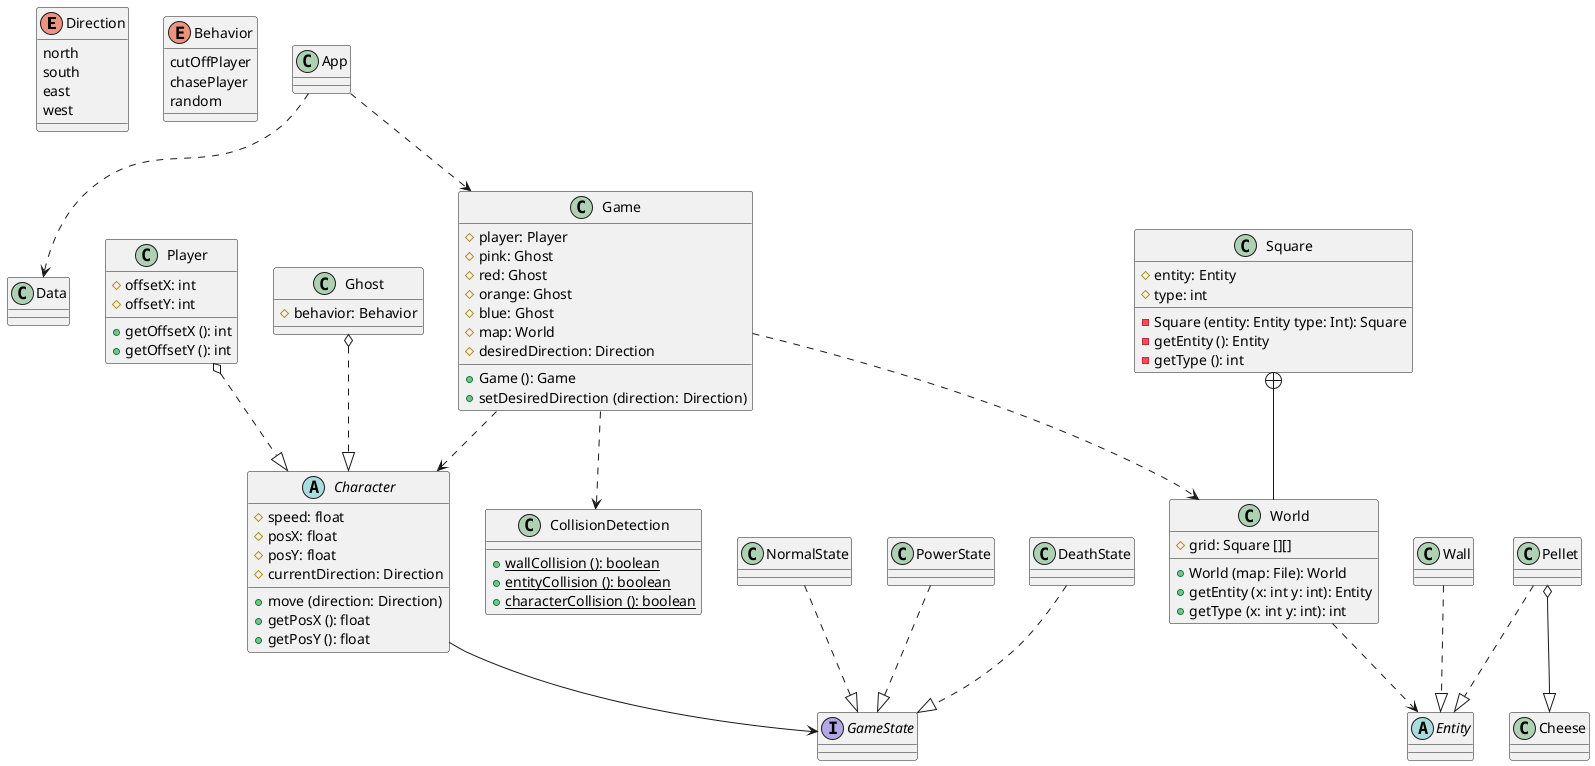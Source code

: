 @startuml Time

enum Direction {
    north
    south
    east
    west
}

enum Behavior {
    cutOffPlayer
    chasePlayer
    random

}

class Data {
    
}

class App {
    
}

abstract class Entity {
   
}

class Wall {

}

class Pellet {
    
}

class Cheese {

}

interface GameState {

}

class NormalState {

}

class PowerState {

}

class DeathState {

}

abstract class Character{
    # speed: float
    # posX: float
    # posY: float
    # currentDirection: Direction

    + move (direction: Direction)
    + getPosX (): float
    + getPosY (): float
}
class Player {
    # offsetX: int
    # offsetY: int

    + getOffsetX (): int
    + getOffsetY (): int
}
class Ghost {
    # behavior: Behavior
}

class CollisionDetection {
    {static} + wallCollision (): boolean
    {static} + entityCollision (): boolean
    {static} + characterCollision (): boolean
}

class Game {
    # player: Player
    # pink: Ghost
    # red: Ghost
    # orange: Ghost
    # blue: Ghost
    # map: World
    # desiredDirection: Direction

    + Game (): Game
    + setDesiredDirection (direction: Direction)
}
class World {
    # grid: Square [][]

    + World (map: File): World
    + getEntity (x: int y: int): Entity
    + getType (x: int y: int): int
}
class Square {
    # entity: Entity
    # type: int

    - Square (entity: Entity type: Int): Square
    - getEntity (): Entity
    - getType (): int
}

Pellet o--|> Cheese

Pellet ..|> Entity
Wall ..|> Entity

Character --> GameState
NormalState ..|> GameState
PowerState ..|> GameState
DeathState ..|> GameState

Player o..|> Character
Ghost o..|> Character

App ..> Game
App ..> Data

Game ..> Character
Game ..> World
Game ..> CollisionDetection

World ..> Entity
Square +-- World

@enduml